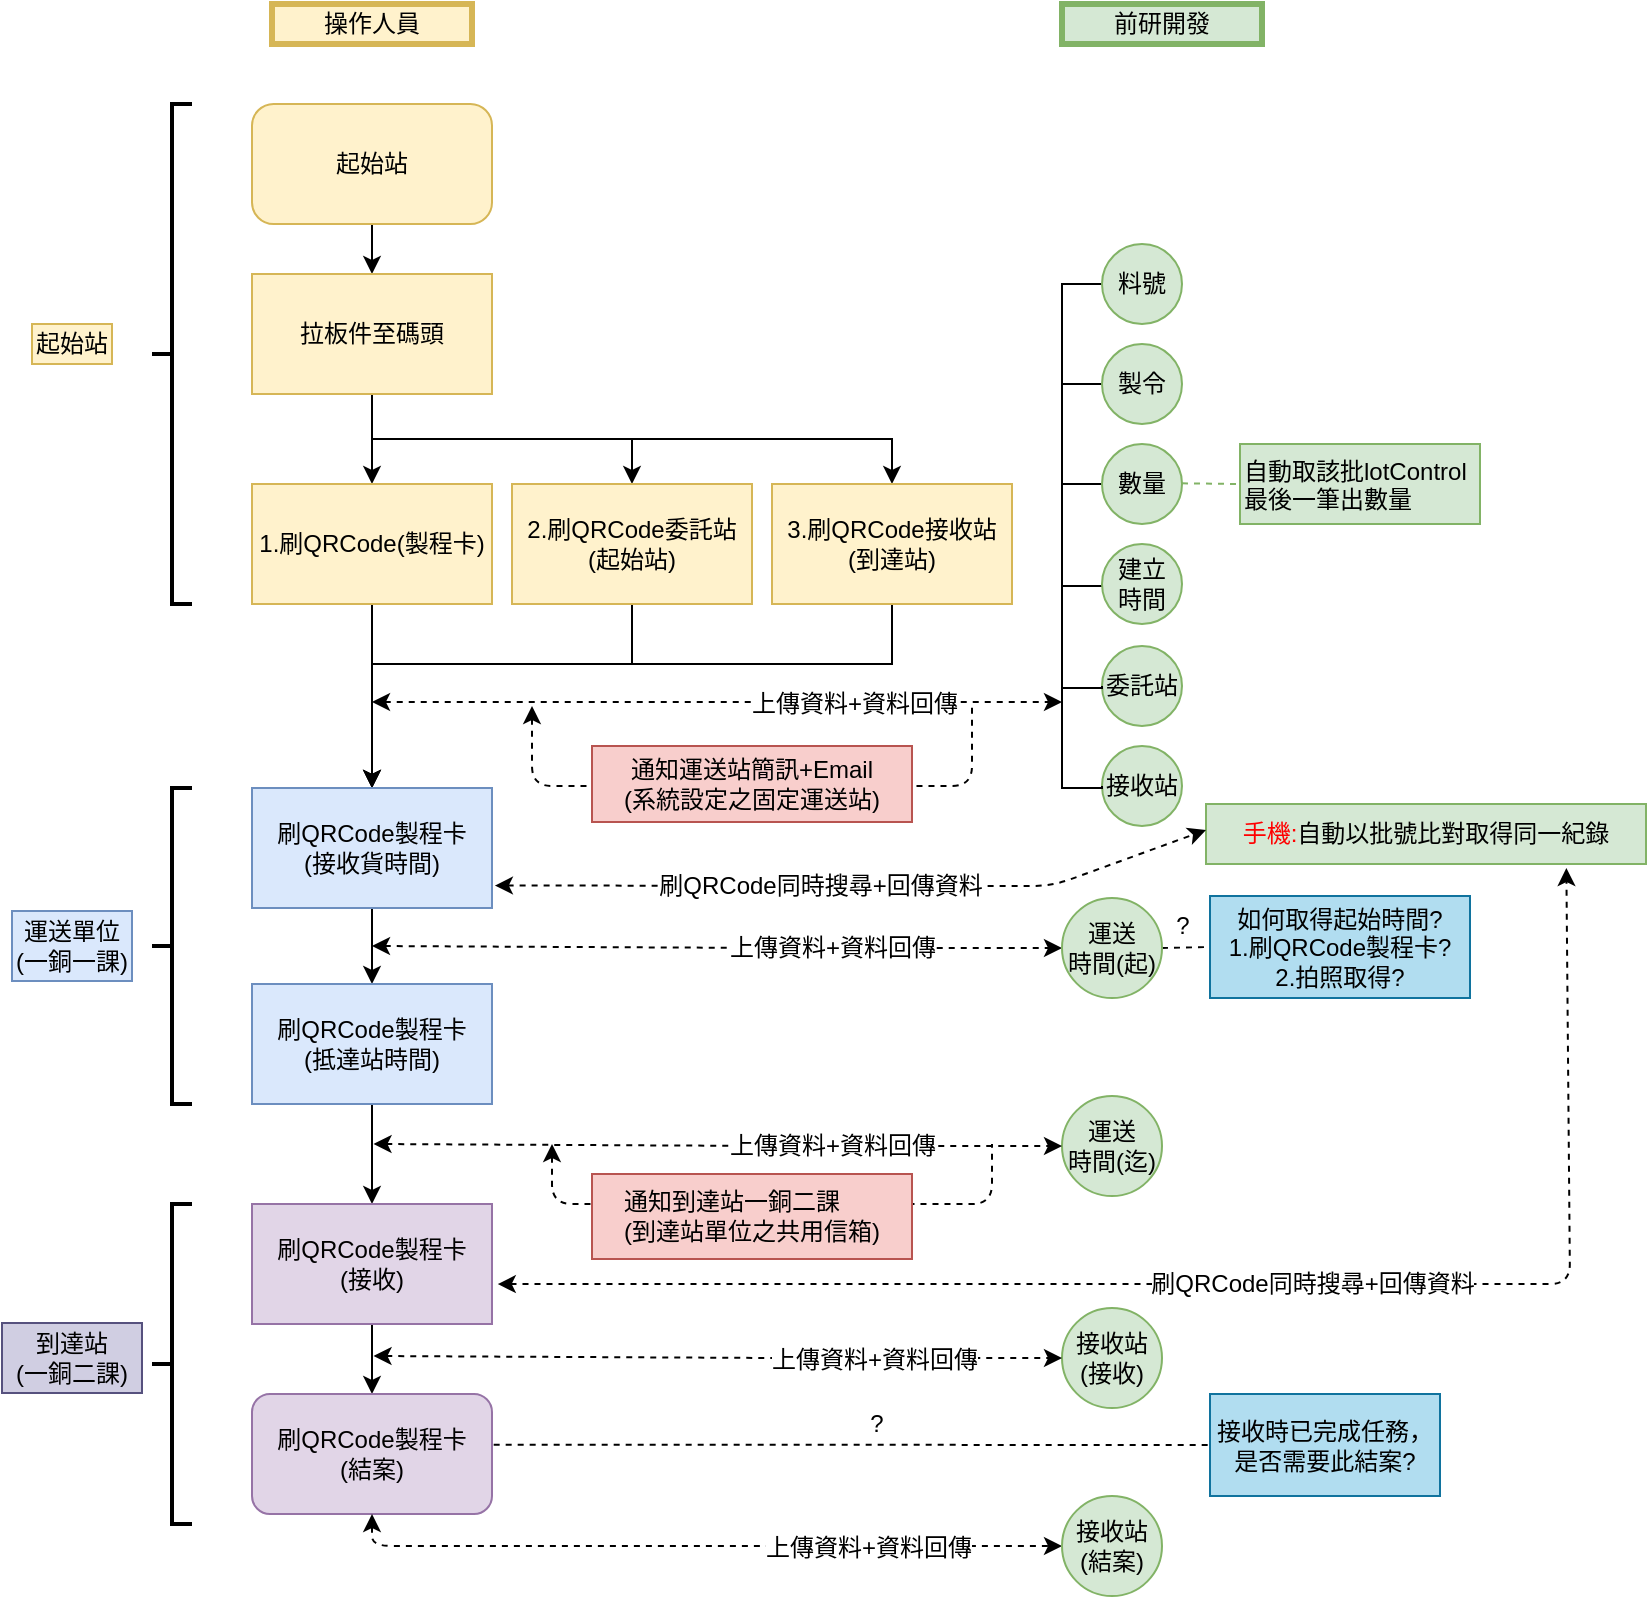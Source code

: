 <mxfile version="12.6.5" type="github">
  <diagram id="hdkYb0Td_tebzguvI-KW" name="Page-1">
    <mxGraphModel dx="1178" dy="628" grid="1" gridSize="10" guides="1" tooltips="1" connect="1" arrows="1" fold="1" page="1" pageScale="1" pageWidth="827" pageHeight="1169" math="0" shadow="0">
      <root>
        <mxCell id="0"/>
        <mxCell id="1" parent="0"/>
        <mxCell id="upDEURiN5PVKTH1yd_sb-13" style="edgeStyle=orthogonalEdgeStyle;rounded=0;orthogonalLoop=1;jettySize=auto;html=1;exitX=0.5;exitY=1;exitDx=0;exitDy=0;entryX=0.5;entryY=0;entryDx=0;entryDy=0;" edge="1" parent="1" source="upDEURiN5PVKTH1yd_sb-2" target="upDEURiN5PVKTH1yd_sb-5">
          <mxGeometry relative="1" as="geometry"/>
        </mxCell>
        <mxCell id="upDEURiN5PVKTH1yd_sb-2" value="起始站" style="rounded=1;whiteSpace=wrap;html=1;fillColor=#fff2cc;strokeColor=#d6b656;arcSize=18;" vertex="1" parent="1">
          <mxGeometry x="128" y="110" width="120" height="60" as="geometry"/>
        </mxCell>
        <mxCell id="upDEURiN5PVKTH1yd_sb-14" style="edgeStyle=orthogonalEdgeStyle;rounded=0;orthogonalLoop=1;jettySize=auto;html=1;exitX=0.5;exitY=1;exitDx=0;exitDy=0;entryX=0.5;entryY=0;entryDx=0;entryDy=0;" edge="1" parent="1" source="upDEURiN5PVKTH1yd_sb-5" target="upDEURiN5PVKTH1yd_sb-28">
          <mxGeometry relative="1" as="geometry">
            <mxPoint x="193" y="270" as="targetPoint"/>
          </mxGeometry>
        </mxCell>
        <mxCell id="upDEURiN5PVKTH1yd_sb-156" style="edgeStyle=orthogonalEdgeStyle;rounded=0;orthogonalLoop=1;jettySize=auto;html=1;exitX=0.5;exitY=1;exitDx=0;exitDy=0;entryX=0.5;entryY=0;entryDx=0;entryDy=0;" edge="1" parent="1" source="upDEURiN5PVKTH1yd_sb-5" target="upDEURiN5PVKTH1yd_sb-29">
          <mxGeometry relative="1" as="geometry"/>
        </mxCell>
        <mxCell id="upDEURiN5PVKTH1yd_sb-158" style="edgeStyle=orthogonalEdgeStyle;rounded=0;orthogonalLoop=1;jettySize=auto;html=1;exitX=0.5;exitY=1;exitDx=0;exitDy=0;entryX=0.5;entryY=0;entryDx=0;entryDy=0;" edge="1" parent="1" source="upDEURiN5PVKTH1yd_sb-5" target="upDEURiN5PVKTH1yd_sb-30">
          <mxGeometry relative="1" as="geometry"/>
        </mxCell>
        <mxCell id="upDEURiN5PVKTH1yd_sb-5" value="拉板件至碼頭" style="rounded=0;whiteSpace=wrap;html=1;fillColor=#fff2cc;strokeColor=#d6b656;shadow=0;" vertex="1" parent="1">
          <mxGeometry x="128" y="195" width="120" height="60" as="geometry"/>
        </mxCell>
        <mxCell id="upDEURiN5PVKTH1yd_sb-16" value="操作人員" style="text;html=1;strokeColor=#d6b656;fillColor=#fff2cc;align=center;verticalAlign=middle;whiteSpace=wrap;rounded=0;strokeWidth=3;" vertex="1" parent="1">
          <mxGeometry x="138" y="60" width="100" height="20" as="geometry"/>
        </mxCell>
        <mxCell id="upDEURiN5PVKTH1yd_sb-17" value="前研開發" style="text;html=1;strokeColor=#82b366;fillColor=#d5e8d4;align=center;verticalAlign=middle;whiteSpace=wrap;rounded=0;strokeWidth=3;" vertex="1" parent="1">
          <mxGeometry x="533" y="60" width="100" height="20" as="geometry"/>
        </mxCell>
        <mxCell id="upDEURiN5PVKTH1yd_sb-19" value="" style="strokeWidth=2;html=1;shape=mxgraph.flowchart.annotation_2;align=left;labelPosition=right;pointerEvents=1;" vertex="1" parent="1">
          <mxGeometry x="78" y="110" width="20" height="250" as="geometry"/>
        </mxCell>
        <mxCell id="upDEURiN5PVKTH1yd_sb-159" style="edgeStyle=orthogonalEdgeStyle;rounded=0;orthogonalLoop=1;jettySize=auto;html=1;exitX=0.5;exitY=1;exitDx=0;exitDy=0;entryX=0.5;entryY=0;entryDx=0;entryDy=0;" edge="1" parent="1" source="upDEURiN5PVKTH1yd_sb-28" target="upDEURiN5PVKTH1yd_sb-41">
          <mxGeometry relative="1" as="geometry">
            <mxPoint x="188" y="420" as="targetPoint"/>
            <Array as="points">
              <mxPoint x="188" y="380"/>
              <mxPoint x="188" y="380"/>
            </Array>
          </mxGeometry>
        </mxCell>
        <mxCell id="upDEURiN5PVKTH1yd_sb-28" value="1.刷QRCode(製程卡)" style="rounded=0;whiteSpace=wrap;html=1;fillColor=#fff2cc;strokeColor=#d6b656;" vertex="1" parent="1">
          <mxGeometry x="128" y="300" width="120" height="60" as="geometry"/>
        </mxCell>
        <mxCell id="upDEURiN5PVKTH1yd_sb-161" style="edgeStyle=orthogonalEdgeStyle;rounded=0;orthogonalLoop=1;jettySize=auto;html=1;exitX=0.5;exitY=1;exitDx=0;exitDy=0;entryX=0.5;entryY=0;entryDx=0;entryDy=0;" edge="1" parent="1" source="upDEURiN5PVKTH1yd_sb-30" target="upDEURiN5PVKTH1yd_sb-41">
          <mxGeometry relative="1" as="geometry">
            <mxPoint x="188" y="420" as="targetPoint"/>
            <Array as="points">
              <mxPoint x="448" y="390"/>
              <mxPoint x="188" y="390"/>
            </Array>
          </mxGeometry>
        </mxCell>
        <mxCell id="upDEURiN5PVKTH1yd_sb-30" value="3.刷QRCode接收站&lt;br&gt;(到達站)" style="rounded=0;whiteSpace=wrap;html=1;fillColor=#fff2cc;strokeColor=#d6b656;" vertex="1" parent="1">
          <mxGeometry x="388" y="300" width="120" height="60" as="geometry"/>
        </mxCell>
        <mxCell id="upDEURiN5PVKTH1yd_sb-37" value="起始站" style="text;html=1;strokeColor=#d6b656;fillColor=#fff2cc;align=center;verticalAlign=middle;whiteSpace=wrap;rounded=0;" vertex="1" parent="1">
          <mxGeometry x="18" y="220" width="40" height="20" as="geometry"/>
        </mxCell>
        <mxCell id="upDEURiN5PVKTH1yd_sb-45" style="edgeStyle=orthogonalEdgeStyle;rounded=0;orthogonalLoop=1;jettySize=auto;html=1;exitX=0.5;exitY=1;exitDx=0;exitDy=0;entryX=0.5;entryY=0;entryDx=0;entryDy=0;" edge="1" parent="1" source="upDEURiN5PVKTH1yd_sb-41" target="upDEURiN5PVKTH1yd_sb-44">
          <mxGeometry relative="1" as="geometry"/>
        </mxCell>
        <mxCell id="upDEURiN5PVKTH1yd_sb-51" style="edgeStyle=orthogonalEdgeStyle;rounded=0;orthogonalLoop=1;jettySize=auto;html=1;exitX=0.5;exitY=1;exitDx=0;exitDy=0;entryX=0.5;entryY=0;entryDx=0;entryDy=0;" edge="1" parent="1" source="upDEURiN5PVKTH1yd_sb-44" target="upDEURiN5PVKTH1yd_sb-50">
          <mxGeometry relative="1" as="geometry"/>
        </mxCell>
        <mxCell id="upDEURiN5PVKTH1yd_sb-44" value="刷QRCode製程卡&lt;br&gt;(抵達站時間)" style="rounded=0;whiteSpace=wrap;html=1;fillColor=#dae8fc;strokeColor=#6c8ebf;" vertex="1" parent="1">
          <mxGeometry x="128" y="550" width="120" height="60" as="geometry"/>
        </mxCell>
        <mxCell id="upDEURiN5PVKTH1yd_sb-48" value="" style="strokeWidth=2;html=1;shape=mxgraph.flowchart.annotation_2;align=left;labelPosition=right;pointerEvents=1;" vertex="1" parent="1">
          <mxGeometry x="78" y="452" width="20" height="158" as="geometry"/>
        </mxCell>
        <mxCell id="upDEURiN5PVKTH1yd_sb-49" value="運送單位(一銅一課)" style="text;html=1;strokeColor=#6c8ebf;fillColor=#dae8fc;align=center;verticalAlign=middle;whiteSpace=wrap;rounded=0;" vertex="1" parent="1">
          <mxGeometry x="8" y="513.5" width="60" height="35" as="geometry"/>
        </mxCell>
        <mxCell id="upDEURiN5PVKTH1yd_sb-54" style="edgeStyle=orthogonalEdgeStyle;rounded=0;orthogonalLoop=1;jettySize=auto;html=1;exitX=0.5;exitY=1;exitDx=0;exitDy=0;entryX=0.5;entryY=0;entryDx=0;entryDy=0;" edge="1" parent="1" source="upDEURiN5PVKTH1yd_sb-50" target="upDEURiN5PVKTH1yd_sb-53">
          <mxGeometry relative="1" as="geometry"/>
        </mxCell>
        <mxCell id="upDEURiN5PVKTH1yd_sb-50" value="刷QRCode製程卡&lt;br&gt;(接收)" style="rounded=0;whiteSpace=wrap;html=1;fillColor=#e1d5e7;strokeColor=#9673a6;" vertex="1" parent="1">
          <mxGeometry x="128" y="660" width="120" height="60" as="geometry"/>
        </mxCell>
        <mxCell id="upDEURiN5PVKTH1yd_sb-52" value="" style="strokeWidth=2;html=1;shape=mxgraph.flowchart.annotation_2;align=left;labelPosition=right;pointerEvents=1;" vertex="1" parent="1">
          <mxGeometry x="78" y="660" width="20" height="160" as="geometry"/>
        </mxCell>
        <mxCell id="upDEURiN5PVKTH1yd_sb-53" value="刷QRCode製程卡&lt;br&gt;(結案)" style="rounded=1;whiteSpace=wrap;html=1;fillColor=#e1d5e7;strokeColor=#9673a6;glass=0;shadow=0;comic=0;arcSize=15;strokeWidth=1;" vertex="1" parent="1">
          <mxGeometry x="128" y="755" width="120" height="60" as="geometry"/>
        </mxCell>
        <mxCell id="upDEURiN5PVKTH1yd_sb-62" value="到達站&lt;br&gt;(一銅二課)" style="text;html=1;strokeColor=#56517e;fillColor=#d0cee2;align=center;verticalAlign=middle;whiteSpace=wrap;rounded=0;" vertex="1" parent="1">
          <mxGeometry x="3" y="719.5" width="70" height="35" as="geometry"/>
        </mxCell>
        <mxCell id="upDEURiN5PVKTH1yd_sb-69" value="" style="endArrow=none;dashed=1;html=1;exitX=1;exitY=0.5;exitDx=0;exitDy=0;entryX=0;entryY=0.5;entryDx=0;entryDy=0;" edge="1" parent="1" source="upDEURiN5PVKTH1yd_sb-187" target="upDEURiN5PVKTH1yd_sb-195">
          <mxGeometry width="50" height="50" relative="1" as="geometry">
            <mxPoint x="668" y="514" as="sourcePoint"/>
            <mxPoint x="618" y="531" as="targetPoint"/>
          </mxGeometry>
        </mxCell>
        <mxCell id="upDEURiN5PVKTH1yd_sb-199" value="?" style="text;html=1;align=center;verticalAlign=middle;resizable=0;points=[];labelBackgroundColor=#ffffff;" vertex="1" connectable="0" parent="upDEURiN5PVKTH1yd_sb-69">
          <mxGeometry x="0.367" y="2" relative="1" as="geometry">
            <mxPoint x="-6.51" y="-8.66" as="offset"/>
          </mxGeometry>
        </mxCell>
        <mxCell id="upDEURiN5PVKTH1yd_sb-72" value="" style="endArrow=classic;dashed=1;html=1;endFill=1;startArrow=classic;startFill=1;" edge="1" parent="1">
          <mxGeometry width="50" height="50" relative="1" as="geometry">
            <mxPoint x="188" y="409" as="sourcePoint"/>
            <mxPoint x="533" y="409" as="targetPoint"/>
          </mxGeometry>
        </mxCell>
        <mxCell id="upDEURiN5PVKTH1yd_sb-165" value="上傳資料+資料回傳" style="text;html=1;align=center;verticalAlign=middle;resizable=0;points=[];labelBackgroundColor=#ffffff;" vertex="1" connectable="0" parent="upDEURiN5PVKTH1yd_sb-72">
          <mxGeometry x="0.578" y="1" relative="1" as="geometry">
            <mxPoint x="-30.83" y="1.34" as="offset"/>
          </mxGeometry>
        </mxCell>
        <mxCell id="upDEURiN5PVKTH1yd_sb-80" style="edgeStyle=orthogonalEdgeStyle;rounded=0;orthogonalLoop=1;jettySize=auto;html=1;exitX=1;exitY=0.5;exitDx=0;exitDy=0;entryX=0;entryY=0.5;entryDx=0;entryDy=0;endArrow=none;endFill=0;" edge="1" parent="1" target="upDEURiN5PVKTH1yd_sb-82">
          <mxGeometry relative="1" as="geometry">
            <mxPoint x="553" y="230" as="targetPoint"/>
            <mxPoint x="533" y="280" as="sourcePoint"/>
            <Array as="points">
              <mxPoint x="533" y="200"/>
            </Array>
          </mxGeometry>
        </mxCell>
        <mxCell id="upDEURiN5PVKTH1yd_sb-86" style="edgeStyle=orthogonalEdgeStyle;rounded=0;orthogonalLoop=1;jettySize=auto;html=1;exitX=1;exitY=0.5;exitDx=0;exitDy=0;entryX=0;entryY=0.5;entryDx=0;entryDy=0;endArrow=none;endFill=0;" edge="1" parent="1" target="upDEURiN5PVKTH1yd_sb-83">
          <mxGeometry relative="1" as="geometry">
            <mxPoint x="533" y="280" as="sourcePoint"/>
            <Array as="points">
              <mxPoint x="533" y="250"/>
            </Array>
          </mxGeometry>
        </mxCell>
        <mxCell id="upDEURiN5PVKTH1yd_sb-87" style="edgeStyle=orthogonalEdgeStyle;rounded=0;orthogonalLoop=1;jettySize=auto;html=1;exitX=1;exitY=0.5;exitDx=0;exitDy=0;entryX=0;entryY=0.5;entryDx=0;entryDy=0;endArrow=none;endFill=0;" edge="1" parent="1" target="upDEURiN5PVKTH1yd_sb-84">
          <mxGeometry relative="1" as="geometry">
            <mxPoint x="533" y="280" as="sourcePoint"/>
            <Array as="points">
              <mxPoint x="533" y="300"/>
            </Array>
          </mxGeometry>
        </mxCell>
        <mxCell id="upDEURiN5PVKTH1yd_sb-88" style="edgeStyle=orthogonalEdgeStyle;rounded=0;orthogonalLoop=1;jettySize=auto;html=1;exitX=1;exitY=0.5;exitDx=0;exitDy=0;entryX=0;entryY=0.5;entryDx=0;entryDy=0;entryPerimeter=0;endArrow=none;endFill=0;" edge="1" parent="1" target="upDEURiN5PVKTH1yd_sb-85">
          <mxGeometry relative="1" as="geometry">
            <mxPoint x="533" y="280" as="sourcePoint"/>
            <Array as="points">
              <mxPoint x="533" y="351"/>
            </Array>
          </mxGeometry>
        </mxCell>
        <mxCell id="upDEURiN5PVKTH1yd_sb-82" value="料號" style="ellipse;whiteSpace=wrap;html=1;rounded=0;shadow=0;glass=0;comic=0;fillColor=#d5e8d4;strokeColor=#82b366;" vertex="1" parent="1">
          <mxGeometry x="553" y="180" width="40" height="40" as="geometry"/>
        </mxCell>
        <mxCell id="upDEURiN5PVKTH1yd_sb-83" value="製令" style="ellipse;whiteSpace=wrap;html=1;rounded=0;shadow=0;glass=0;comic=0;fillColor=#d5e8d4;strokeColor=#82b366;" vertex="1" parent="1">
          <mxGeometry x="553" y="230" width="40" height="40" as="geometry"/>
        </mxCell>
        <mxCell id="upDEURiN5PVKTH1yd_sb-84" value="數量" style="ellipse;whiteSpace=wrap;html=1;rounded=0;shadow=0;glass=0;comic=0;fillColor=#d5e8d4;strokeColor=#82b366;" vertex="1" parent="1">
          <mxGeometry x="553" y="280" width="40" height="40" as="geometry"/>
        </mxCell>
        <mxCell id="upDEURiN5PVKTH1yd_sb-85" value="建立&lt;br&gt;時間" style="ellipse;whiteSpace=wrap;html=1;rounded=0;shadow=0;glass=0;comic=0;fillColor=#d5e8d4;strokeColor=#82b366;" vertex="1" parent="1">
          <mxGeometry x="553" y="330" width="40" height="40" as="geometry"/>
        </mxCell>
        <mxCell id="upDEURiN5PVKTH1yd_sb-94" value="自動取該批lotControl&lt;br&gt;最後一筆出數量" style="text;html=1;fillColor=#d5e8d4;strokeColor=#82b366;" vertex="1" parent="1">
          <mxGeometry x="622" y="280" width="120" height="40" as="geometry"/>
        </mxCell>
        <mxCell id="upDEURiN5PVKTH1yd_sb-95" value="" style="endArrow=none;dashed=1;html=1;entryX=0;entryY=0.5;entryDx=0;entryDy=0;fillColor=#d5e8d4;strokeColor=#82b366;" edge="1" parent="1" target="upDEURiN5PVKTH1yd_sb-94">
          <mxGeometry width="50" height="50" relative="1" as="geometry">
            <mxPoint x="593" y="299.66" as="sourcePoint"/>
            <mxPoint x="613" y="321" as="targetPoint"/>
          </mxGeometry>
        </mxCell>
        <mxCell id="upDEURiN5PVKTH1yd_sb-102" style="edgeStyle=orthogonalEdgeStyle;rounded=0;orthogonalLoop=1;jettySize=auto;html=1;exitX=0.5;exitY=1;exitDx=0;exitDy=0;" edge="1" parent="1" source="upDEURiN5PVKTH1yd_sb-93" target="upDEURiN5PVKTH1yd_sb-93">
          <mxGeometry relative="1" as="geometry"/>
        </mxCell>
        <mxCell id="upDEURiN5PVKTH1yd_sb-107" value="接收站" style="ellipse;whiteSpace=wrap;html=1;rounded=0;shadow=0;glass=0;comic=0;fillColor=#d5e8d4;strokeColor=#82b366;" vertex="1" parent="1">
          <mxGeometry x="553" y="431" width="40" height="40" as="geometry"/>
        </mxCell>
        <mxCell id="upDEURiN5PVKTH1yd_sb-113" value="委託站" style="ellipse;whiteSpace=wrap;html=1;rounded=0;shadow=0;glass=0;comic=0;fillColor=#d5e8d4;strokeColor=#82b366;" vertex="1" parent="1">
          <mxGeometry x="553" y="381" width="40" height="40" as="geometry"/>
        </mxCell>
        <mxCell id="upDEURiN5PVKTH1yd_sb-127" value="&lt;font color=&quot;#ff0000&quot;&gt;手機:&lt;/font&gt;&lt;span style=&quot;text-align: left ; white-space: nowrap&quot;&gt;自動以批號比對取得同一紀錄&lt;/span&gt;" style="rounded=0;whiteSpace=wrap;html=1;shadow=0;glass=0;comic=0;fillColor=#d5e8d4;strokeColor=#82b366;" vertex="1" parent="1">
          <mxGeometry x="605" y="460" width="220" height="30" as="geometry"/>
        </mxCell>
        <mxCell id="upDEURiN5PVKTH1yd_sb-132" value="運送&lt;br&gt;時間(迄)" style="ellipse;whiteSpace=wrap;html=1;rounded=0;shadow=0;glass=0;comic=0;fillColor=#d5e8d4;strokeColor=#82b366;" vertex="1" parent="1">
          <mxGeometry x="533" y="606" width="50" height="50" as="geometry"/>
        </mxCell>
        <mxCell id="upDEURiN5PVKTH1yd_sb-140" value="接收站(接收)" style="ellipse;whiteSpace=wrap;html=1;rounded=0;shadow=0;glass=0;comic=0;fillColor=#d5e8d4;strokeColor=#82b366;" vertex="1" parent="1">
          <mxGeometry x="533" y="712" width="50" height="50" as="geometry"/>
        </mxCell>
        <mxCell id="upDEURiN5PVKTH1yd_sb-160" style="edgeStyle=orthogonalEdgeStyle;rounded=0;orthogonalLoop=1;jettySize=auto;html=1;exitX=0.5;exitY=1;exitDx=0;exitDy=0;entryX=0.5;entryY=0;entryDx=0;entryDy=0;" edge="1" parent="1" source="upDEURiN5PVKTH1yd_sb-29" target="upDEURiN5PVKTH1yd_sb-41">
          <mxGeometry relative="1" as="geometry">
            <mxPoint x="188" y="470" as="targetPoint"/>
            <Array as="points">
              <mxPoint x="318" y="390"/>
              <mxPoint x="188" y="390"/>
            </Array>
          </mxGeometry>
        </mxCell>
        <mxCell id="upDEURiN5PVKTH1yd_sb-29" value="2.刷QRCode委託站&lt;br&gt;(起始站)" style="rounded=0;whiteSpace=wrap;html=1;fillColor=#fff2cc;strokeColor=#d6b656;" vertex="1" parent="1">
          <mxGeometry x="258" y="300" width="120" height="60" as="geometry"/>
        </mxCell>
        <mxCell id="upDEURiN5PVKTH1yd_sb-41" value="刷QRCode製程卡&lt;br&gt;(接收貨時間)" style="rounded=0;whiteSpace=wrap;html=1;fillColor=#dae8fc;strokeColor=#6c8ebf;" vertex="1" parent="1">
          <mxGeometry x="128" y="452" width="120" height="60" as="geometry"/>
        </mxCell>
        <mxCell id="upDEURiN5PVKTH1yd_sb-166" style="edgeStyle=orthogonalEdgeStyle;rounded=0;orthogonalLoop=1;jettySize=auto;html=1;exitX=1;exitY=0.5;exitDx=0;exitDy=0;entryX=0;entryY=0.5;entryDx=0;entryDy=0;endArrow=none;endFill=0;" edge="1" parent="1" target="upDEURiN5PVKTH1yd_sb-113">
          <mxGeometry relative="1" as="geometry">
            <mxPoint x="533" y="330" as="sourcePoint"/>
            <mxPoint x="533" y="436" as="targetPoint"/>
            <Array as="points">
              <mxPoint x="533" y="402"/>
            </Array>
          </mxGeometry>
        </mxCell>
        <mxCell id="upDEURiN5PVKTH1yd_sb-171" style="edgeStyle=orthogonalEdgeStyle;rounded=0;orthogonalLoop=1;jettySize=auto;html=1;exitX=1;exitY=0.5;exitDx=0;exitDy=0;entryX=0;entryY=0.5;entryDx=0;entryDy=0;endArrow=none;endFill=0;" edge="1" parent="1" target="upDEURiN5PVKTH1yd_sb-107">
          <mxGeometry relative="1" as="geometry">
            <mxPoint x="533" y="377" as="sourcePoint"/>
            <mxPoint x="553.0" y="449.0" as="targetPoint"/>
            <Array as="points">
              <mxPoint x="533" y="452"/>
            </Array>
          </mxGeometry>
        </mxCell>
        <mxCell id="upDEURiN5PVKTH1yd_sb-177" value="" style="endArrow=none;dashed=1;html=1;startArrow=classic;startFill=1;" edge="1" parent="1">
          <mxGeometry width="50" height="50" relative="1" as="geometry">
            <mxPoint x="268" y="411" as="sourcePoint"/>
            <mxPoint x="488" y="411" as="targetPoint"/>
            <Array as="points">
              <mxPoint x="268" y="451"/>
              <mxPoint x="488" y="451"/>
            </Array>
          </mxGeometry>
        </mxCell>
        <mxCell id="upDEURiN5PVKTH1yd_sb-93" value="&lt;span style=&quot;text-align: left ; white-space: nowrap&quot;&gt;通知運送站簡訊+Email&lt;br&gt;(系統設定之固定運送站)&lt;/span&gt;" style="rounded=0;whiteSpace=wrap;html=1;fillColor=#f8cecc;strokeColor=#b85450;" vertex="1" parent="1">
          <mxGeometry x="298" y="431" width="160" height="38" as="geometry"/>
        </mxCell>
        <mxCell id="upDEURiN5PVKTH1yd_sb-185" value="" style="endArrow=classic;dashed=1;html=1;endFill=1;entryX=0;entryY=0.5;entryDx=0;entryDy=0;startArrow=classic;startFill=1;" edge="1" parent="1" target="upDEURiN5PVKTH1yd_sb-187">
          <mxGeometry width="50" height="50" relative="1" as="geometry">
            <mxPoint x="188" y="531" as="sourcePoint"/>
            <mxPoint x="518" y="531" as="targetPoint"/>
            <Array as="points">
              <mxPoint x="388" y="532"/>
            </Array>
          </mxGeometry>
        </mxCell>
        <mxCell id="upDEURiN5PVKTH1yd_sb-186" value="上傳資料+資料回傳" style="text;html=1;align=center;verticalAlign=middle;resizable=0;points=[];labelBackgroundColor=#ffffff;" vertex="1" connectable="0" parent="upDEURiN5PVKTH1yd_sb-185">
          <mxGeometry x="0.578" y="1" relative="1" as="geometry">
            <mxPoint x="-42.41" y="0.5" as="offset"/>
          </mxGeometry>
        </mxCell>
        <mxCell id="upDEURiN5PVKTH1yd_sb-187" value="運送&lt;br&gt;時間(起)" style="ellipse;whiteSpace=wrap;html=1;rounded=0;shadow=0;glass=0;comic=0;fillColor=#d5e8d4;strokeColor=#82b366;" vertex="1" parent="1">
          <mxGeometry x="533" y="507" width="50" height="50" as="geometry"/>
        </mxCell>
        <mxCell id="upDEURiN5PVKTH1yd_sb-191" value="" style="endArrow=classic;dashed=1;html=1;endFill=1;entryX=0;entryY=0.5;entryDx=0;entryDy=0;startArrow=classic;startFill=1;" edge="1" parent="1" target="upDEURiN5PVKTH1yd_sb-132">
          <mxGeometry width="50" height="50" relative="1" as="geometry">
            <mxPoint x="188.76" y="630" as="sourcePoint"/>
            <mxPoint x="533.76" y="630.5" as="targetPoint"/>
            <Array as="points">
              <mxPoint x="388.76" y="631"/>
            </Array>
          </mxGeometry>
        </mxCell>
        <mxCell id="upDEURiN5PVKTH1yd_sb-192" value="上傳資料+資料回傳" style="text;html=1;align=center;verticalAlign=middle;resizable=0;points=[];labelBackgroundColor=#ffffff;" vertex="1" connectable="0" parent="upDEURiN5PVKTH1yd_sb-191">
          <mxGeometry x="0.578" y="1" relative="1" as="geometry">
            <mxPoint x="-42.48" y="1" as="offset"/>
          </mxGeometry>
        </mxCell>
        <mxCell id="upDEURiN5PVKTH1yd_sb-195" value="如何取得起始時間?&lt;br&gt;1.刷QRCode製程卡?&lt;br&gt;2.拍照取得?" style="rounded=0;whiteSpace=wrap;html=1;fillColor=#b1ddf0;strokeColor=#10739e;" vertex="1" parent="1">
          <mxGeometry x="607" y="506" width="130" height="51" as="geometry"/>
        </mxCell>
        <mxCell id="upDEURiN5PVKTH1yd_sb-200" value="" style="endArrow=classic;dashed=1;html=1;entryX=0;entryY=0.5;entryDx=0;entryDy=0;exitX=1.012;exitY=0.846;exitDx=0;exitDy=0;exitPerimeter=0;startArrow=classic;startFill=1;endFill=1;" edge="1" parent="1">
          <mxGeometry width="50" height="50" relative="1" as="geometry">
            <mxPoint x="249.44" y="500.76" as="sourcePoint"/>
            <mxPoint x="605" y="473" as="targetPoint"/>
            <Array as="points">
              <mxPoint x="528" y="501"/>
            </Array>
          </mxGeometry>
        </mxCell>
        <mxCell id="upDEURiN5PVKTH1yd_sb-203" value="刷QRCode同時搜尋+回傳資料" style="text;html=1;align=center;verticalAlign=middle;resizable=0;points=[];labelBackgroundColor=#ffffff;" vertex="1" connectable="0" parent="upDEURiN5PVKTH1yd_sb-200">
          <mxGeometry x="0.355" y="1" relative="1" as="geometry">
            <mxPoint x="-81.96" y="1.03" as="offset"/>
          </mxGeometry>
        </mxCell>
        <mxCell id="upDEURiN5PVKTH1yd_sb-207" value="" style="endArrow=classic;dashed=1;html=1;endFill=1;entryX=0;entryY=0.5;entryDx=0;entryDy=0;startArrow=classic;startFill=1;" edge="1" parent="1" target="upDEURiN5PVKTH1yd_sb-140">
          <mxGeometry width="50" height="50" relative="1" as="geometry">
            <mxPoint x="188.76" y="736" as="sourcePoint"/>
            <mxPoint x="533.0" y="736.5" as="targetPoint"/>
            <Array as="points">
              <mxPoint x="388.76" y="737"/>
            </Array>
          </mxGeometry>
        </mxCell>
        <mxCell id="upDEURiN5PVKTH1yd_sb-208" value="上傳資料+資料回傳" style="text;html=1;align=center;verticalAlign=middle;resizable=0;points=[];labelBackgroundColor=#ffffff;" vertex="1" connectable="0" parent="upDEURiN5PVKTH1yd_sb-207">
          <mxGeometry x="0.578" y="1" relative="1" as="geometry">
            <mxPoint x="-21.21" y="1.34" as="offset"/>
          </mxGeometry>
        </mxCell>
        <mxCell id="upDEURiN5PVKTH1yd_sb-213" value="" style="endArrow=classic;dashed=1;html=1;endFill=1;entryX=0;entryY=0.5;entryDx=0;entryDy=0;startArrow=classic;startFill=1;exitX=0.5;exitY=1;exitDx=0;exitDy=0;" edge="1" parent="1" source="upDEURiN5PVKTH1yd_sb-53" target="upDEURiN5PVKTH1yd_sb-215">
          <mxGeometry width="50" height="50" relative="1" as="geometry">
            <mxPoint x="188.83" y="830" as="sourcePoint"/>
            <mxPoint x="533.07" y="830.5" as="targetPoint"/>
            <Array as="points">
              <mxPoint x="188" y="831"/>
              <mxPoint x="388.83" y="831"/>
            </Array>
          </mxGeometry>
        </mxCell>
        <mxCell id="upDEURiN5PVKTH1yd_sb-214" value="上傳資料+資料回傳" style="text;html=1;align=center;verticalAlign=middle;resizable=0;points=[];labelBackgroundColor=#ffffff;" vertex="1" connectable="0" parent="upDEURiN5PVKTH1yd_sb-213">
          <mxGeometry x="0.578" y="1" relative="1" as="geometry">
            <mxPoint x="-21.21" y="1.34" as="offset"/>
          </mxGeometry>
        </mxCell>
        <mxCell id="upDEURiN5PVKTH1yd_sb-215" value="接收站(結案)" style="ellipse;whiteSpace=wrap;html=1;rounded=0;shadow=0;glass=0;comic=0;fillColor=#d5e8d4;strokeColor=#82b366;" vertex="1" parent="1">
          <mxGeometry x="533" y="806" width="50" height="50" as="geometry"/>
        </mxCell>
        <mxCell id="upDEURiN5PVKTH1yd_sb-219" value="接收時已完成任務，是否需要此結案?" style="rounded=0;whiteSpace=wrap;html=1;fillColor=#b1ddf0;strokeColor=#10739e;" vertex="1" parent="1">
          <mxGeometry x="607" y="755" width="115" height="51" as="geometry"/>
        </mxCell>
        <mxCell id="upDEURiN5PVKTH1yd_sb-220" value="" style="endArrow=none;dashed=1;html=1;startArrow=classic;startFill=1;" edge="1" parent="1">
          <mxGeometry width="50" height="50" relative="1" as="geometry">
            <mxPoint x="278" y="630" as="sourcePoint"/>
            <mxPoint x="498" y="630" as="targetPoint"/>
            <Array as="points">
              <mxPoint x="278" y="660"/>
              <mxPoint x="498" y="660"/>
            </Array>
          </mxGeometry>
        </mxCell>
        <mxCell id="upDEURiN5PVKTH1yd_sb-133" value="&lt;div style=&quot;text-align: left&quot;&gt;&lt;span style=&quot;white-space: nowrap&quot;&gt;通知到達站一銅二課&lt;br&gt;(到達站單位之共用信箱)&lt;/span&gt;&lt;/div&gt;" style="rounded=0;whiteSpace=wrap;html=1;fillColor=#f8cecc;strokeColor=#b85450;" vertex="1" parent="1">
          <mxGeometry x="298" y="645" width="160" height="42.5" as="geometry"/>
        </mxCell>
        <mxCell id="upDEURiN5PVKTH1yd_sb-222" value="" style="endArrow=none;dashed=1;html=1;entryX=0;entryY=0.5;entryDx=0;entryDy=0;exitX=1.007;exitY=0.422;exitDx=0;exitDy=0;exitPerimeter=0;endFill=0;" edge="1" parent="1" source="upDEURiN5PVKTH1yd_sb-53" target="upDEURiN5PVKTH1yd_sb-219">
          <mxGeometry width="50" height="50" relative="1" as="geometry">
            <mxPoint x="248" y="790" as="sourcePoint"/>
            <mxPoint x="298" y="740" as="targetPoint"/>
          </mxGeometry>
        </mxCell>
        <mxCell id="upDEURiN5PVKTH1yd_sb-231" value="?" style="text;html=1;align=center;verticalAlign=middle;resizable=0;points=[];labelBackgroundColor=#ffffff;" vertex="1" connectable="0" parent="upDEURiN5PVKTH1yd_sb-222">
          <mxGeometry x="0.721" y="-1" relative="1" as="geometry">
            <mxPoint x="-117.12" y="-11.47" as="offset"/>
          </mxGeometry>
        </mxCell>
        <mxCell id="upDEURiN5PVKTH1yd_sb-223" value="" style="endArrow=classic;dashed=1;html=1;exitX=1.024;exitY=0.667;exitDx=0;exitDy=0;entryX=0.819;entryY=1.067;entryDx=0;entryDy=0;entryPerimeter=0;exitPerimeter=0;startArrow=classic;startFill=1;endFill=1;" edge="1" parent="1" source="upDEURiN5PVKTH1yd_sb-50" target="upDEURiN5PVKTH1yd_sb-127">
          <mxGeometry width="50" height="50" relative="1" as="geometry">
            <mxPoint x="258" y="760" as="sourcePoint"/>
            <mxPoint x="778" y="705" as="targetPoint"/>
            <Array as="points">
              <mxPoint x="787" y="700"/>
            </Array>
          </mxGeometry>
        </mxCell>
        <mxCell id="upDEURiN5PVKTH1yd_sb-229" value="刷QRCode同時搜尋+回傳資料" style="text;html=1;align=center;verticalAlign=middle;resizable=0;points=[];labelBackgroundColor=#ffffff;" vertex="1" connectable="0" parent="upDEURiN5PVKTH1yd_sb-223">
          <mxGeometry x="0.063" y="-1" relative="1" as="geometry">
            <mxPoint x="11.29" y="-1.01" as="offset"/>
          </mxGeometry>
        </mxCell>
      </root>
    </mxGraphModel>
  </diagram>
</mxfile>
